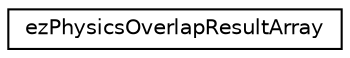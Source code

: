 digraph "Graphical Class Hierarchy"
{
 // LATEX_PDF_SIZE
  edge [fontname="Helvetica",fontsize="10",labelfontname="Helvetica",labelfontsize="10"];
  node [fontname="Helvetica",fontsize="10",shape=record];
  rankdir="LR";
  Node0 [label="ezPhysicsOverlapResultArray",height=0.2,width=0.4,color="black", fillcolor="white", style="filled",URL="$dd/dbb/structez_physics_overlap_result_array.htm",tooltip=" "];
}
